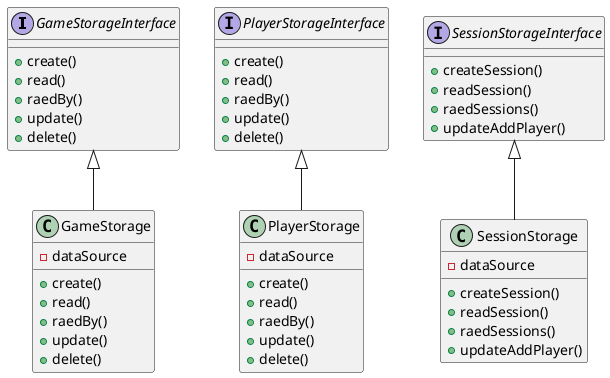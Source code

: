 @startuml
'https://plantuml.com/sequence-diagram

Interface GameStorageInterface {
    + create()
    + read()
    + raedBy()
    + update()
    + delete()
}

Interface PlayerStorageInterface {
    + create()
    + read()
    + raedBy()
    + update()
    + delete()
}

Interface SessionStorageInterface {
    + createSession()
    + readSession()
    + raedSessions()
    + updateAddPlayer()
}

class GameStorage {
    + create()
    + read()
    + raedBy()
    + update()
    + delete()
    - dataSource
}

class PlayerStorage {
    + create()
    + read()
    + raedBy()
    + update()
    + delete()
    - dataSource
}

class SessionStorage {
    + createSession()
    + readSession()
    + raedSessions()
    + updateAddPlayer()
    - dataSource
}

GameStorageInterface <|-- GameStorage
PlayerStorageInterface <|-- PlayerStorage
SessionStorageInterface <|-- SessionStorage

@enduml